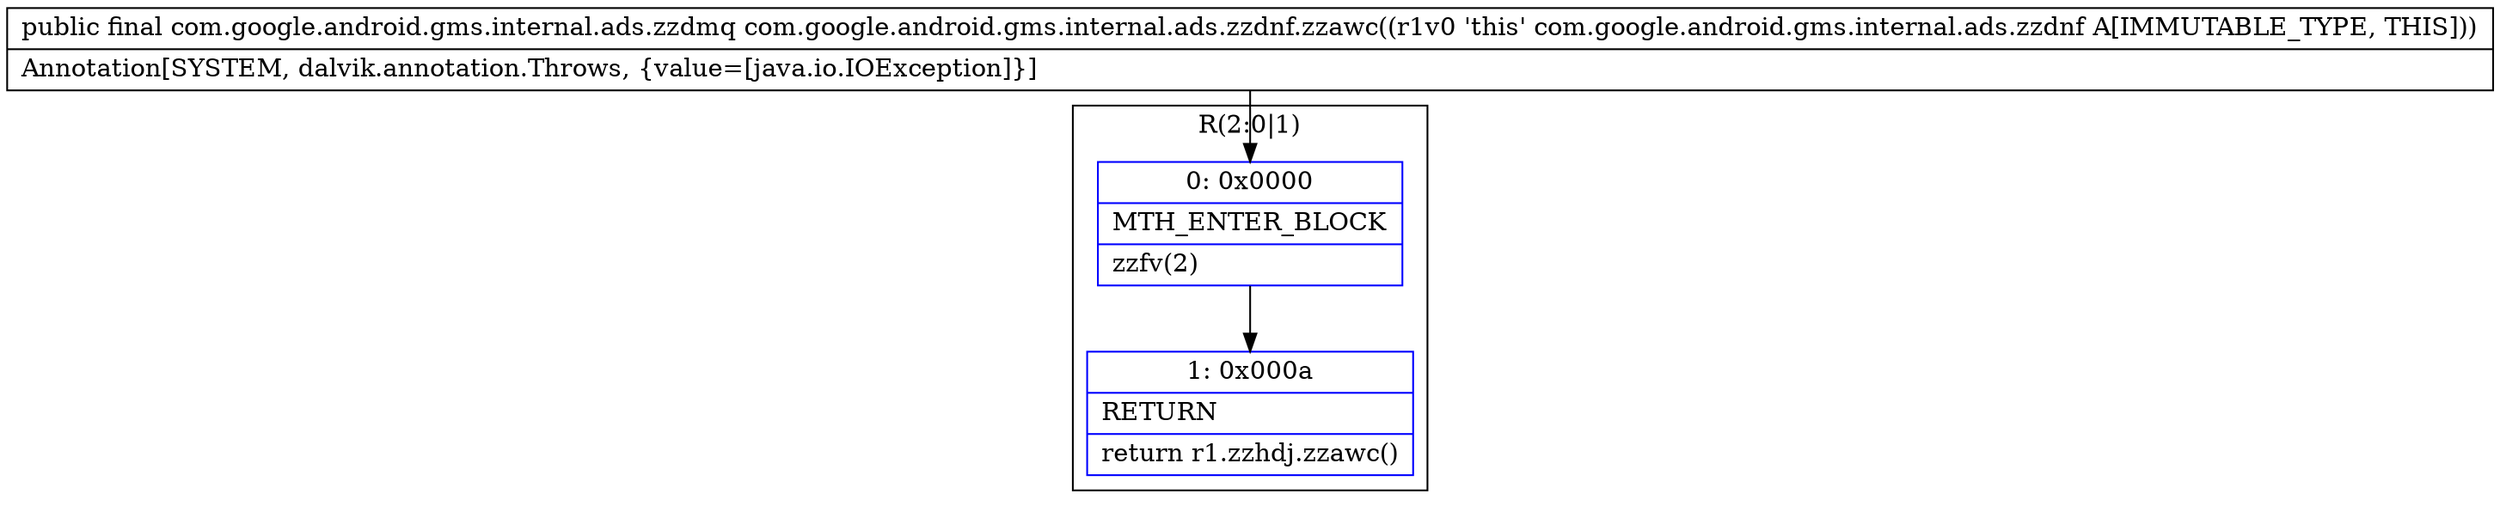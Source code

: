 digraph "CFG forcom.google.android.gms.internal.ads.zzdnf.zzawc()Lcom\/google\/android\/gms\/internal\/ads\/zzdmq;" {
subgraph cluster_Region_1363331852 {
label = "R(2:0|1)";
node [shape=record,color=blue];
Node_0 [shape=record,label="{0\:\ 0x0000|MTH_ENTER_BLOCK\l|zzfv(2)\l}"];
Node_1 [shape=record,label="{1\:\ 0x000a|RETURN\l|return r1.zzhdj.zzawc()\l}"];
}
MethodNode[shape=record,label="{public final com.google.android.gms.internal.ads.zzdmq com.google.android.gms.internal.ads.zzdnf.zzawc((r1v0 'this' com.google.android.gms.internal.ads.zzdnf A[IMMUTABLE_TYPE, THIS]))  | Annotation[SYSTEM, dalvik.annotation.Throws, \{value=[java.io.IOException]\}]\l}"];
MethodNode -> Node_0;
Node_0 -> Node_1;
}

